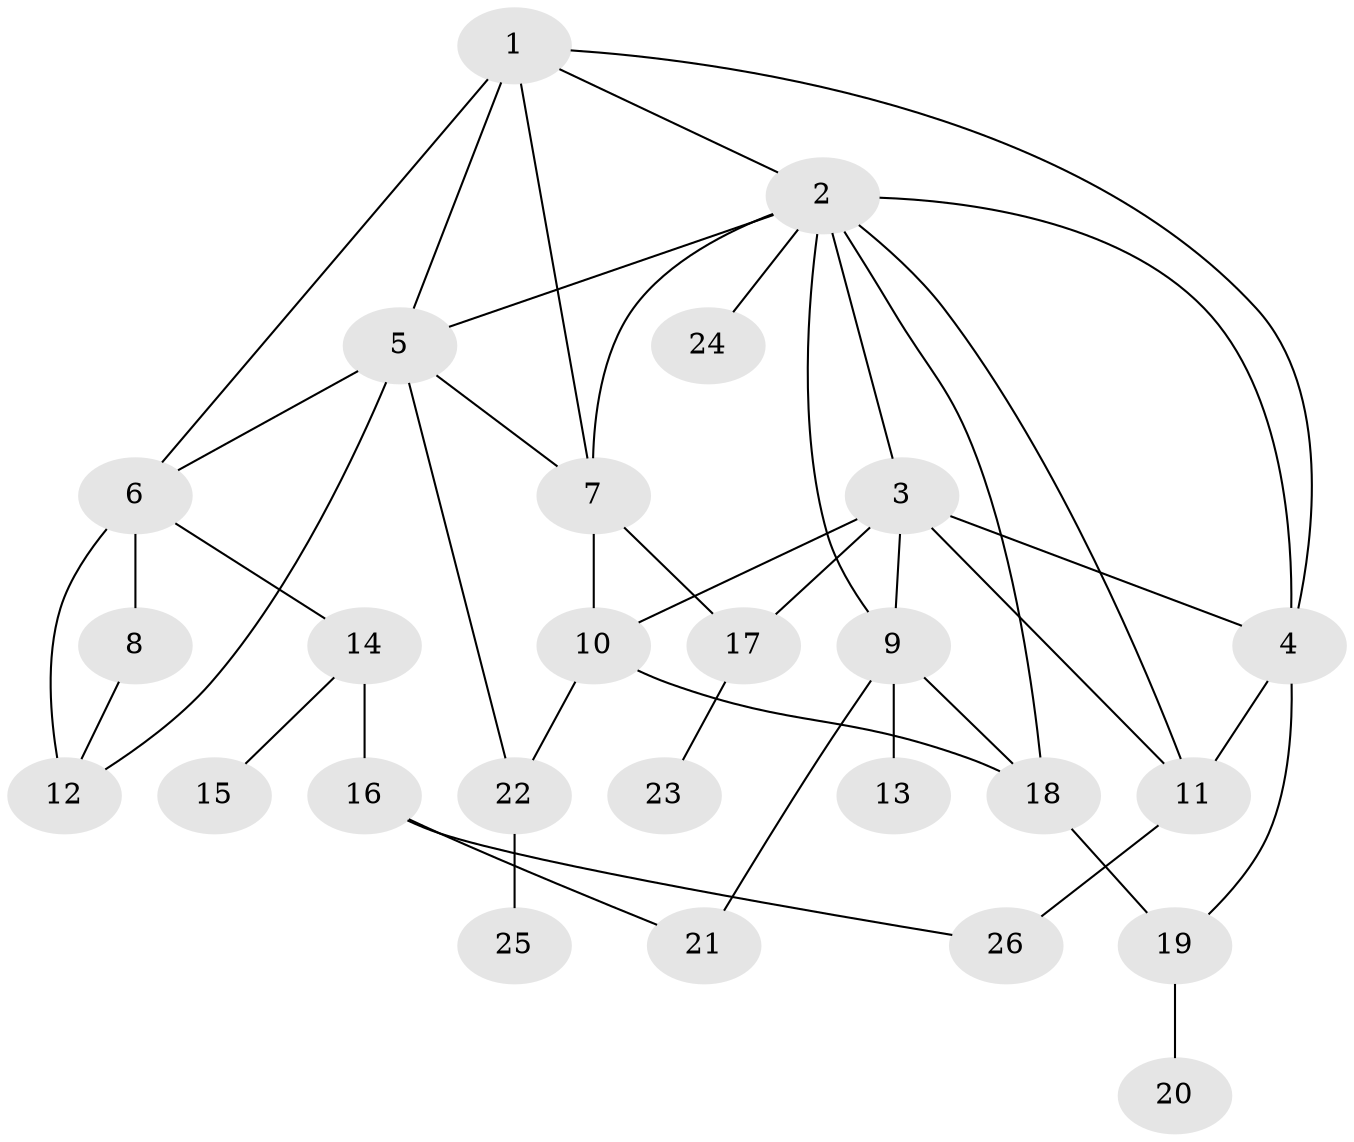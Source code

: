 // original degree distribution, {4: 0.19230769230769232, 7: 0.019230769230769232, 3: 0.19230769230769232, 6: 0.057692307692307696, 5: 0.057692307692307696, 2: 0.21153846153846154, 1: 0.2692307692307692}
// Generated by graph-tools (version 1.1) at 2025/34/03/09/25 02:34:00]
// undirected, 26 vertices, 44 edges
graph export_dot {
graph [start="1"]
  node [color=gray90,style=filled];
  1;
  2;
  3;
  4;
  5;
  6;
  7;
  8;
  9;
  10;
  11;
  12;
  13;
  14;
  15;
  16;
  17;
  18;
  19;
  20;
  21;
  22;
  23;
  24;
  25;
  26;
  1 -- 2 [weight=1.0];
  1 -- 4 [weight=1.0];
  1 -- 5 [weight=1.0];
  1 -- 6 [weight=1.0];
  1 -- 7 [weight=1.0];
  2 -- 3 [weight=1.0];
  2 -- 4 [weight=1.0];
  2 -- 5 [weight=1.0];
  2 -- 7 [weight=1.0];
  2 -- 9 [weight=1.0];
  2 -- 11 [weight=1.0];
  2 -- 18 [weight=1.0];
  2 -- 24 [weight=1.0];
  3 -- 4 [weight=1.0];
  3 -- 9 [weight=1.0];
  3 -- 10 [weight=2.0];
  3 -- 11 [weight=1.0];
  3 -- 17 [weight=1.0];
  4 -- 11 [weight=1.0];
  4 -- 19 [weight=1.0];
  5 -- 6 [weight=1.0];
  5 -- 7 [weight=1.0];
  5 -- 12 [weight=1.0];
  5 -- 22 [weight=1.0];
  6 -- 8 [weight=1.0];
  6 -- 12 [weight=1.0];
  6 -- 14 [weight=1.0];
  7 -- 10 [weight=3.0];
  7 -- 17 [weight=1.0];
  8 -- 12 [weight=1.0];
  9 -- 13 [weight=1.0];
  9 -- 18 [weight=1.0];
  9 -- 21 [weight=1.0];
  10 -- 18 [weight=1.0];
  10 -- 22 [weight=1.0];
  11 -- 26 [weight=1.0];
  14 -- 15 [weight=1.0];
  14 -- 16 [weight=1.0];
  16 -- 21 [weight=1.0];
  16 -- 26 [weight=1.0];
  17 -- 23 [weight=1.0];
  18 -- 19 [weight=1.0];
  19 -- 20 [weight=1.0];
  22 -- 25 [weight=1.0];
}
